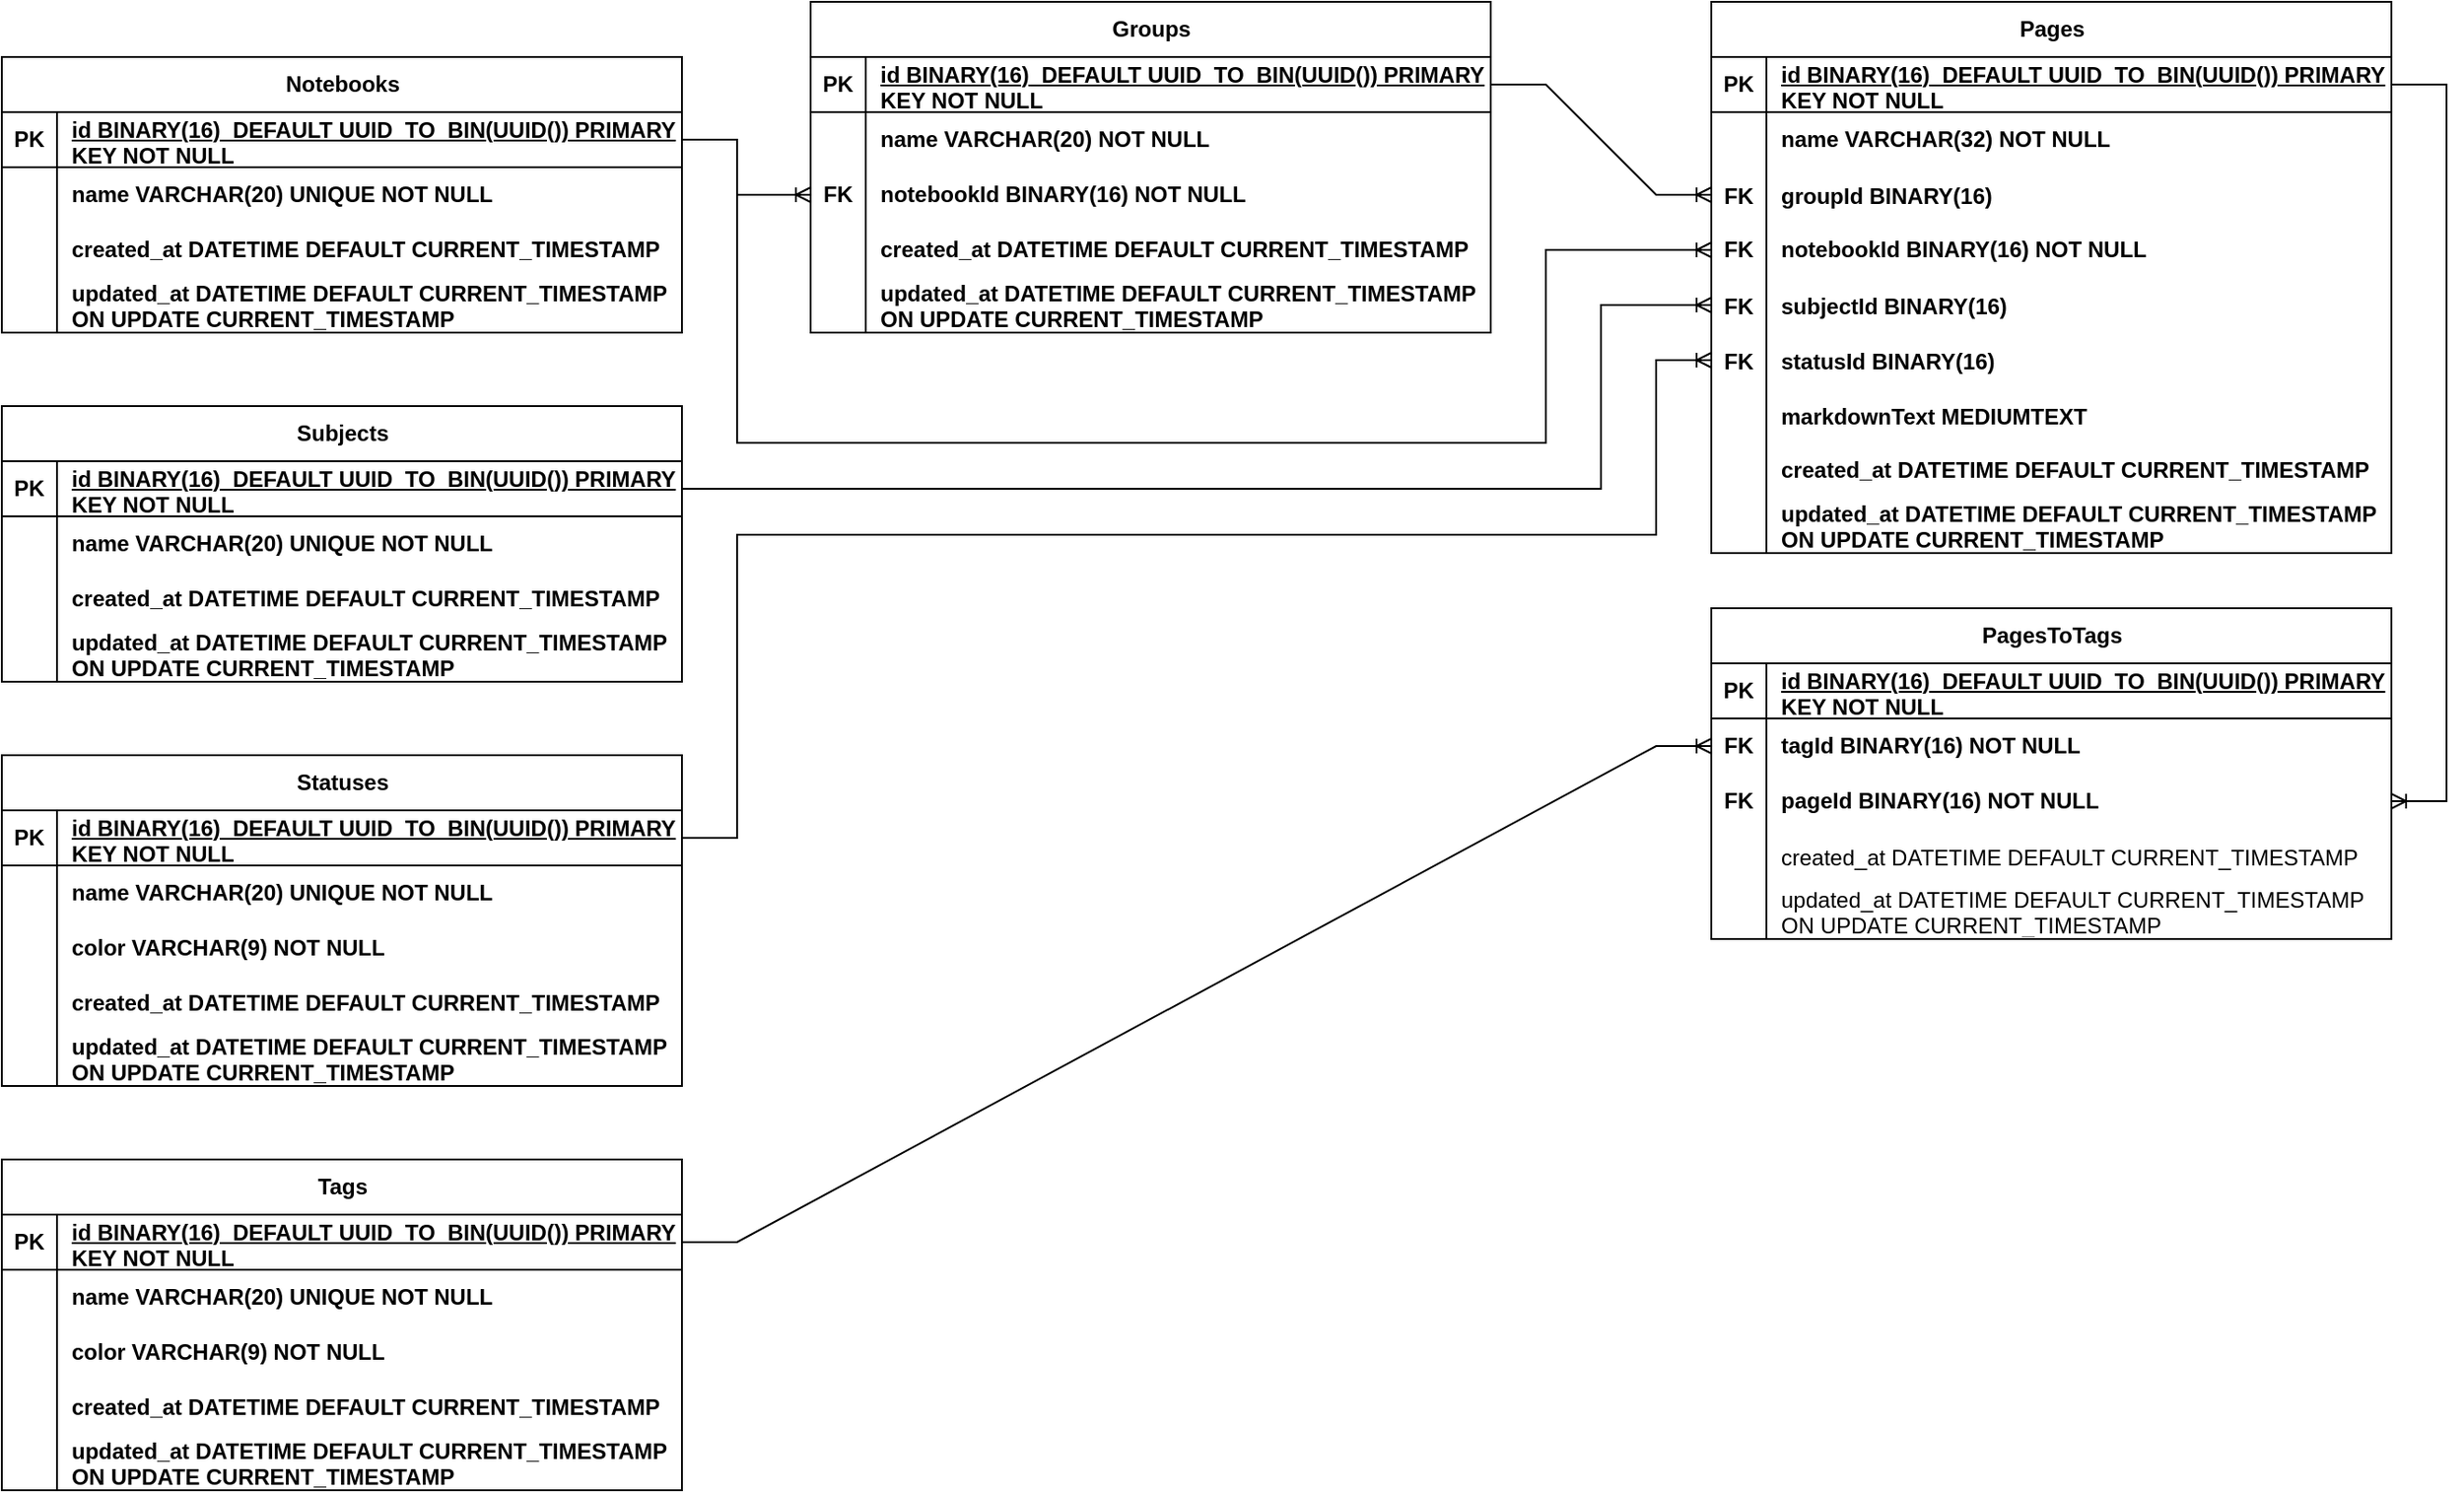 <mxfile version="23.1.7" type="device">
  <diagram name="Page-1" id="-h29yGpOHmRuci2SnSRm">
    <mxGraphModel dx="1339" dy="751" grid="1" gridSize="10" guides="1" tooltips="1" connect="1" arrows="1" fold="1" page="1" pageScale="1" pageWidth="1700" pageHeight="1100" math="0" shadow="0">
      <root>
        <mxCell id="0" />
        <mxCell id="1" parent="0" />
        <mxCell id="dGmuLHb7h3zhLa2MGN2a-92" value="Notebooks" style="shape=table;startSize=30;container=1;collapsible=1;childLayout=tableLayout;fixedRows=1;rowLines=0;fontStyle=1;align=center;resizeLast=1;html=1;strokeColor=default;verticalAlign=middle;fontFamily=Helvetica;fontSize=12;fontColor=default;fillColor=default;" parent="1" vertex="1">
          <mxGeometry x="50" y="70" width="370" height="150" as="geometry" />
        </mxCell>
        <mxCell id="dGmuLHb7h3zhLa2MGN2a-93" value="" style="shape=tableRow;horizontal=0;startSize=0;swimlaneHead=0;swimlaneBody=0;fillColor=none;collapsible=0;dropTarget=0;points=[[0,0.5],[1,0.5]];portConstraint=eastwest;top=0;left=0;right=0;bottom=1;strokeColor=default;align=center;verticalAlign=middle;fontFamily=Helvetica;fontSize=12;fontColor=default;fontStyle=1;" parent="dGmuLHb7h3zhLa2MGN2a-92" vertex="1">
          <mxGeometry y="30" width="370" height="30" as="geometry" />
        </mxCell>
        <mxCell id="dGmuLHb7h3zhLa2MGN2a-94" value="PK" style="shape=partialRectangle;connectable=0;fillColor=none;top=0;left=0;bottom=0;right=0;fontStyle=1;overflow=hidden;whiteSpace=wrap;html=1;strokeColor=default;align=center;verticalAlign=middle;fontFamily=Helvetica;fontSize=12;fontColor=default;" parent="dGmuLHb7h3zhLa2MGN2a-93" vertex="1">
          <mxGeometry width="30" height="30" as="geometry">
            <mxRectangle width="30" height="30" as="alternateBounds" />
          </mxGeometry>
        </mxCell>
        <mxCell id="dGmuLHb7h3zhLa2MGN2a-95" value="id BINARY(16)&amp;nbsp; DEFAULT UUID_TO_BIN(UUID()) PRIMARY KEY NOT NULL" style="shape=partialRectangle;connectable=0;fillColor=none;top=0;left=0;bottom=0;right=0;align=left;spacingLeft=6;fontStyle=5;overflow=hidden;whiteSpace=wrap;html=1;strokeColor=default;verticalAlign=middle;fontFamily=Helvetica;fontSize=12;fontColor=default;" parent="dGmuLHb7h3zhLa2MGN2a-93" vertex="1">
          <mxGeometry x="30" width="340" height="30" as="geometry">
            <mxRectangle width="340" height="30" as="alternateBounds" />
          </mxGeometry>
        </mxCell>
        <mxCell id="dGmuLHb7h3zhLa2MGN2a-96" value="" style="shape=tableRow;horizontal=0;startSize=0;swimlaneHead=0;swimlaneBody=0;fillColor=none;collapsible=0;dropTarget=0;points=[[0,0.5],[1,0.5]];portConstraint=eastwest;top=0;left=0;right=0;bottom=0;strokeColor=default;align=center;verticalAlign=middle;fontFamily=Helvetica;fontSize=12;fontColor=default;fontStyle=1;" parent="dGmuLHb7h3zhLa2MGN2a-92" vertex="1">
          <mxGeometry y="60" width="370" height="30" as="geometry" />
        </mxCell>
        <mxCell id="dGmuLHb7h3zhLa2MGN2a-97" value="" style="shape=partialRectangle;connectable=0;fillColor=none;top=0;left=0;bottom=0;right=0;editable=1;overflow=hidden;whiteSpace=wrap;html=1;strokeColor=default;align=center;verticalAlign=middle;fontFamily=Helvetica;fontSize=12;fontColor=default;fontStyle=1;" parent="dGmuLHb7h3zhLa2MGN2a-96" vertex="1">
          <mxGeometry width="30" height="30" as="geometry">
            <mxRectangle width="30" height="30" as="alternateBounds" />
          </mxGeometry>
        </mxCell>
        <mxCell id="dGmuLHb7h3zhLa2MGN2a-98" value="name VARCHAR(20) UNIQUE NOT NULL" style="shape=partialRectangle;connectable=0;fillColor=none;top=0;left=0;bottom=0;right=0;align=left;spacingLeft=6;overflow=hidden;whiteSpace=wrap;html=1;strokeColor=default;verticalAlign=middle;fontFamily=Helvetica;fontSize=12;fontColor=default;fontStyle=1;" parent="dGmuLHb7h3zhLa2MGN2a-96" vertex="1">
          <mxGeometry x="30" width="340" height="30" as="geometry">
            <mxRectangle width="340" height="30" as="alternateBounds" />
          </mxGeometry>
        </mxCell>
        <mxCell id="dGmuLHb7h3zhLa2MGN2a-102" value="" style="shape=tableRow;horizontal=0;startSize=0;swimlaneHead=0;swimlaneBody=0;fillColor=none;collapsible=0;dropTarget=0;points=[[0,0.5],[1,0.5]];portConstraint=eastwest;top=0;left=0;right=0;bottom=0;strokeColor=default;align=center;verticalAlign=middle;fontFamily=Helvetica;fontSize=12;fontColor=default;fontStyle=1;" parent="dGmuLHb7h3zhLa2MGN2a-92" vertex="1">
          <mxGeometry y="90" width="370" height="30" as="geometry" />
        </mxCell>
        <mxCell id="dGmuLHb7h3zhLa2MGN2a-103" value="" style="shape=partialRectangle;connectable=0;fillColor=none;top=0;left=0;bottom=0;right=0;editable=1;overflow=hidden;whiteSpace=wrap;html=1;strokeColor=default;align=center;verticalAlign=middle;fontFamily=Helvetica;fontSize=12;fontColor=default;fontStyle=1;" parent="dGmuLHb7h3zhLa2MGN2a-102" vertex="1">
          <mxGeometry width="30" height="30" as="geometry">
            <mxRectangle width="30" height="30" as="alternateBounds" />
          </mxGeometry>
        </mxCell>
        <mxCell id="dGmuLHb7h3zhLa2MGN2a-104" value="created_at DATETIME DEFAULT CURRENT_TIMESTAMP" style="shape=partialRectangle;connectable=0;fillColor=none;top=0;left=0;bottom=0;right=0;align=left;spacingLeft=6;overflow=hidden;whiteSpace=wrap;html=1;strokeColor=default;verticalAlign=middle;fontFamily=Helvetica;fontSize=12;fontColor=default;fontStyle=1;" parent="dGmuLHb7h3zhLa2MGN2a-102" vertex="1">
          <mxGeometry x="30" width="340" height="30" as="geometry">
            <mxRectangle width="340" height="30" as="alternateBounds" />
          </mxGeometry>
        </mxCell>
        <mxCell id="dGmuLHb7h3zhLa2MGN2a-255" value="" style="shape=tableRow;horizontal=0;startSize=0;swimlaneHead=0;swimlaneBody=0;fillColor=none;collapsible=0;dropTarget=0;points=[[0,0.5],[1,0.5]];portConstraint=eastwest;top=0;left=0;right=0;bottom=0;strokeColor=default;align=center;verticalAlign=middle;fontFamily=Helvetica;fontSize=12;fontColor=default;fontStyle=1;" parent="dGmuLHb7h3zhLa2MGN2a-92" vertex="1">
          <mxGeometry y="120" width="370" height="30" as="geometry" />
        </mxCell>
        <mxCell id="dGmuLHb7h3zhLa2MGN2a-256" value="" style="shape=partialRectangle;connectable=0;fillColor=none;top=0;left=0;bottom=0;right=0;editable=1;overflow=hidden;strokeColor=default;align=center;verticalAlign=middle;fontFamily=Helvetica;fontSize=12;fontColor=default;fontStyle=1;" parent="dGmuLHb7h3zhLa2MGN2a-255" vertex="1">
          <mxGeometry width="30" height="30" as="geometry">
            <mxRectangle width="30" height="30" as="alternateBounds" />
          </mxGeometry>
        </mxCell>
        <mxCell id="dGmuLHb7h3zhLa2MGN2a-257" value="updated_at DATETIME DEFAULT CURRENT_TIMESTAMP&#xa;ON UPDATE CURRENT_TIMESTAMP" style="shape=partialRectangle;connectable=0;fillColor=none;top=0;left=0;bottom=0;right=0;align=left;spacingLeft=6;overflow=hidden;strokeColor=default;verticalAlign=middle;fontFamily=Helvetica;fontSize=12;fontColor=default;fontStyle=1;" parent="dGmuLHb7h3zhLa2MGN2a-255" vertex="1">
          <mxGeometry x="30" width="340" height="30" as="geometry">
            <mxRectangle width="340" height="30" as="alternateBounds" />
          </mxGeometry>
        </mxCell>
        <mxCell id="dGmuLHb7h3zhLa2MGN2a-258" value="Subjects" style="shape=table;startSize=30;container=1;collapsible=1;childLayout=tableLayout;fixedRows=1;rowLines=0;fontStyle=1;align=center;resizeLast=1;html=1;strokeColor=default;verticalAlign=middle;fontFamily=Helvetica;fontSize=12;fontColor=default;fillColor=default;" parent="1" vertex="1">
          <mxGeometry x="50" y="260" width="370" height="150" as="geometry" />
        </mxCell>
        <mxCell id="dGmuLHb7h3zhLa2MGN2a-259" value="" style="shape=tableRow;horizontal=0;startSize=0;swimlaneHead=0;swimlaneBody=0;fillColor=none;collapsible=0;dropTarget=0;points=[[0,0.5],[1,0.5]];portConstraint=eastwest;top=0;left=0;right=0;bottom=1;strokeColor=default;align=center;verticalAlign=middle;fontFamily=Helvetica;fontSize=12;fontColor=default;fontStyle=1;" parent="dGmuLHb7h3zhLa2MGN2a-258" vertex="1">
          <mxGeometry y="30" width="370" height="30" as="geometry" />
        </mxCell>
        <mxCell id="dGmuLHb7h3zhLa2MGN2a-260" value="PK" style="shape=partialRectangle;connectable=0;fillColor=none;top=0;left=0;bottom=0;right=0;fontStyle=1;overflow=hidden;whiteSpace=wrap;html=1;strokeColor=default;align=center;verticalAlign=middle;fontFamily=Helvetica;fontSize=12;fontColor=default;" parent="dGmuLHb7h3zhLa2MGN2a-259" vertex="1">
          <mxGeometry width="30" height="30" as="geometry">
            <mxRectangle width="30" height="30" as="alternateBounds" />
          </mxGeometry>
        </mxCell>
        <mxCell id="dGmuLHb7h3zhLa2MGN2a-261" value="id BINARY(16)&amp;nbsp; DEFAULT UUID_TO_BIN(UUID()) PRIMARY KEY NOT NULL" style="shape=partialRectangle;connectable=0;fillColor=none;top=0;left=0;bottom=0;right=0;align=left;spacingLeft=6;fontStyle=5;overflow=hidden;whiteSpace=wrap;html=1;strokeColor=default;verticalAlign=middle;fontFamily=Helvetica;fontSize=12;fontColor=default;" parent="dGmuLHb7h3zhLa2MGN2a-259" vertex="1">
          <mxGeometry x="30" width="340" height="30" as="geometry">
            <mxRectangle width="340" height="30" as="alternateBounds" />
          </mxGeometry>
        </mxCell>
        <mxCell id="dGmuLHb7h3zhLa2MGN2a-262" value="" style="shape=tableRow;horizontal=0;startSize=0;swimlaneHead=0;swimlaneBody=0;fillColor=none;collapsible=0;dropTarget=0;points=[[0,0.5],[1,0.5]];portConstraint=eastwest;top=0;left=0;right=0;bottom=0;strokeColor=default;align=center;verticalAlign=middle;fontFamily=Helvetica;fontSize=12;fontColor=default;fontStyle=1;" parent="dGmuLHb7h3zhLa2MGN2a-258" vertex="1">
          <mxGeometry y="60" width="370" height="30" as="geometry" />
        </mxCell>
        <mxCell id="dGmuLHb7h3zhLa2MGN2a-263" value="" style="shape=partialRectangle;connectable=0;fillColor=none;top=0;left=0;bottom=0;right=0;editable=1;overflow=hidden;whiteSpace=wrap;html=1;strokeColor=default;align=center;verticalAlign=middle;fontFamily=Helvetica;fontSize=12;fontColor=default;fontStyle=1;" parent="dGmuLHb7h3zhLa2MGN2a-262" vertex="1">
          <mxGeometry width="30" height="30" as="geometry">
            <mxRectangle width="30" height="30" as="alternateBounds" />
          </mxGeometry>
        </mxCell>
        <mxCell id="dGmuLHb7h3zhLa2MGN2a-264" value="name VARCHAR(20) UNIQUE NOT NULL" style="shape=partialRectangle;connectable=0;fillColor=none;top=0;left=0;bottom=0;right=0;align=left;spacingLeft=6;overflow=hidden;whiteSpace=wrap;html=1;strokeColor=default;verticalAlign=middle;fontFamily=Helvetica;fontSize=12;fontColor=default;fontStyle=1;" parent="dGmuLHb7h3zhLa2MGN2a-262" vertex="1">
          <mxGeometry x="30" width="340" height="30" as="geometry">
            <mxRectangle width="340" height="30" as="alternateBounds" />
          </mxGeometry>
        </mxCell>
        <mxCell id="dGmuLHb7h3zhLa2MGN2a-271" value="" style="shape=tableRow;horizontal=0;startSize=0;swimlaneHead=0;swimlaneBody=0;fillColor=none;collapsible=0;dropTarget=0;points=[[0,0.5],[1,0.5]];portConstraint=eastwest;top=0;left=0;right=0;bottom=0;strokeColor=default;align=center;verticalAlign=middle;fontFamily=Helvetica;fontSize=12;fontColor=default;fontStyle=1;" parent="dGmuLHb7h3zhLa2MGN2a-258" vertex="1">
          <mxGeometry y="90" width="370" height="30" as="geometry" />
        </mxCell>
        <mxCell id="dGmuLHb7h3zhLa2MGN2a-272" value="" style="shape=partialRectangle;connectable=0;fillColor=none;top=0;left=0;bottom=0;right=0;editable=1;overflow=hidden;whiteSpace=wrap;html=1;strokeColor=default;align=center;verticalAlign=middle;fontFamily=Helvetica;fontSize=12;fontColor=default;fontStyle=1;" parent="dGmuLHb7h3zhLa2MGN2a-271" vertex="1">
          <mxGeometry width="30" height="30" as="geometry">
            <mxRectangle width="30" height="30" as="alternateBounds" />
          </mxGeometry>
        </mxCell>
        <mxCell id="dGmuLHb7h3zhLa2MGN2a-273" value="created_at DATETIME DEFAULT CURRENT_TIMESTAMP" style="shape=partialRectangle;connectable=0;fillColor=none;top=0;left=0;bottom=0;right=0;align=left;spacingLeft=6;overflow=hidden;whiteSpace=wrap;html=1;strokeColor=default;verticalAlign=middle;fontFamily=Helvetica;fontSize=12;fontColor=default;fontStyle=1;" parent="dGmuLHb7h3zhLa2MGN2a-271" vertex="1">
          <mxGeometry x="30" width="340" height="30" as="geometry">
            <mxRectangle width="340" height="30" as="alternateBounds" />
          </mxGeometry>
        </mxCell>
        <mxCell id="dGmuLHb7h3zhLa2MGN2a-274" value="" style="shape=tableRow;horizontal=0;startSize=0;swimlaneHead=0;swimlaneBody=0;fillColor=none;collapsible=0;dropTarget=0;points=[[0,0.5],[1,0.5]];portConstraint=eastwest;top=0;left=0;right=0;bottom=0;strokeColor=default;align=center;verticalAlign=middle;fontFamily=Helvetica;fontSize=12;fontColor=default;fontStyle=1;" parent="dGmuLHb7h3zhLa2MGN2a-258" vertex="1">
          <mxGeometry y="120" width="370" height="30" as="geometry" />
        </mxCell>
        <mxCell id="dGmuLHb7h3zhLa2MGN2a-275" value="" style="shape=partialRectangle;connectable=0;fillColor=none;top=0;left=0;bottom=0;right=0;editable=1;overflow=hidden;strokeColor=default;align=center;verticalAlign=middle;fontFamily=Helvetica;fontSize=12;fontColor=default;fontStyle=1;" parent="dGmuLHb7h3zhLa2MGN2a-274" vertex="1">
          <mxGeometry width="30" height="30" as="geometry">
            <mxRectangle width="30" height="30" as="alternateBounds" />
          </mxGeometry>
        </mxCell>
        <mxCell id="dGmuLHb7h3zhLa2MGN2a-276" value="updated_at DATETIME DEFAULT CURRENT_TIMESTAMP&#xa;ON UPDATE CURRENT_TIMESTAMP" style="shape=partialRectangle;connectable=0;fillColor=none;top=0;left=0;bottom=0;right=0;align=left;spacingLeft=6;overflow=hidden;strokeColor=default;verticalAlign=middle;fontFamily=Helvetica;fontSize=12;fontColor=default;fontStyle=1;" parent="dGmuLHb7h3zhLa2MGN2a-274" vertex="1">
          <mxGeometry x="30" width="340" height="30" as="geometry">
            <mxRectangle width="340" height="30" as="alternateBounds" />
          </mxGeometry>
        </mxCell>
        <mxCell id="dGmuLHb7h3zhLa2MGN2a-277" value="Statuses" style="shape=table;startSize=30;container=1;collapsible=1;childLayout=tableLayout;fixedRows=1;rowLines=0;fontStyle=1;align=center;resizeLast=1;html=1;strokeColor=default;verticalAlign=middle;fontFamily=Helvetica;fontSize=12;fontColor=default;fillColor=default;" parent="1" vertex="1">
          <mxGeometry x="50" y="450" width="370" height="180" as="geometry" />
        </mxCell>
        <mxCell id="dGmuLHb7h3zhLa2MGN2a-278" value="" style="shape=tableRow;horizontal=0;startSize=0;swimlaneHead=0;swimlaneBody=0;fillColor=none;collapsible=0;dropTarget=0;points=[[0,0.5],[1,0.5]];portConstraint=eastwest;top=0;left=0;right=0;bottom=1;strokeColor=default;align=center;verticalAlign=middle;fontFamily=Helvetica;fontSize=12;fontColor=default;fontStyle=1;" parent="dGmuLHb7h3zhLa2MGN2a-277" vertex="1">
          <mxGeometry y="30" width="370" height="30" as="geometry" />
        </mxCell>
        <mxCell id="dGmuLHb7h3zhLa2MGN2a-279" value="PK" style="shape=partialRectangle;connectable=0;fillColor=none;top=0;left=0;bottom=0;right=0;fontStyle=1;overflow=hidden;whiteSpace=wrap;html=1;strokeColor=default;align=center;verticalAlign=middle;fontFamily=Helvetica;fontSize=12;fontColor=default;" parent="dGmuLHb7h3zhLa2MGN2a-278" vertex="1">
          <mxGeometry width="30" height="30" as="geometry">
            <mxRectangle width="30" height="30" as="alternateBounds" />
          </mxGeometry>
        </mxCell>
        <mxCell id="dGmuLHb7h3zhLa2MGN2a-280" value="id BINARY(16)&amp;nbsp; DEFAULT UUID_TO_BIN(UUID()) PRIMARY KEY NOT NULL" style="shape=partialRectangle;connectable=0;fillColor=none;top=0;left=0;bottom=0;right=0;align=left;spacingLeft=6;fontStyle=5;overflow=hidden;whiteSpace=wrap;html=1;strokeColor=default;verticalAlign=middle;fontFamily=Helvetica;fontSize=12;fontColor=default;" parent="dGmuLHb7h3zhLa2MGN2a-278" vertex="1">
          <mxGeometry x="30" width="340" height="30" as="geometry">
            <mxRectangle width="340" height="30" as="alternateBounds" />
          </mxGeometry>
        </mxCell>
        <mxCell id="dGmuLHb7h3zhLa2MGN2a-281" value="" style="shape=tableRow;horizontal=0;startSize=0;swimlaneHead=0;swimlaneBody=0;fillColor=none;collapsible=0;dropTarget=0;points=[[0,0.5],[1,0.5]];portConstraint=eastwest;top=0;left=0;right=0;bottom=0;strokeColor=default;align=center;verticalAlign=middle;fontFamily=Helvetica;fontSize=12;fontColor=default;fontStyle=1;" parent="dGmuLHb7h3zhLa2MGN2a-277" vertex="1">
          <mxGeometry y="60" width="370" height="30" as="geometry" />
        </mxCell>
        <mxCell id="dGmuLHb7h3zhLa2MGN2a-282" value="" style="shape=partialRectangle;connectable=0;fillColor=none;top=0;left=0;bottom=0;right=0;editable=1;overflow=hidden;whiteSpace=wrap;html=1;strokeColor=default;align=center;verticalAlign=middle;fontFamily=Helvetica;fontSize=12;fontColor=default;fontStyle=1;" parent="dGmuLHb7h3zhLa2MGN2a-281" vertex="1">
          <mxGeometry width="30" height="30" as="geometry">
            <mxRectangle width="30" height="30" as="alternateBounds" />
          </mxGeometry>
        </mxCell>
        <mxCell id="dGmuLHb7h3zhLa2MGN2a-283" value="name VARCHAR(20) UNIQUE NOT NULL" style="shape=partialRectangle;connectable=0;fillColor=none;top=0;left=0;bottom=0;right=0;align=left;spacingLeft=6;overflow=hidden;whiteSpace=wrap;html=1;strokeColor=default;verticalAlign=middle;fontFamily=Helvetica;fontSize=12;fontColor=default;fontStyle=1;" parent="dGmuLHb7h3zhLa2MGN2a-281" vertex="1">
          <mxGeometry x="30" width="340" height="30" as="geometry">
            <mxRectangle width="340" height="30" as="alternateBounds" />
          </mxGeometry>
        </mxCell>
        <mxCell id="dGmuLHb7h3zhLa2MGN2a-284" value="" style="shape=tableRow;horizontal=0;startSize=0;swimlaneHead=0;swimlaneBody=0;fillColor=none;collapsible=0;dropTarget=0;points=[[0,0.5],[1,0.5]];portConstraint=eastwest;top=0;left=0;right=0;bottom=0;strokeColor=default;align=center;verticalAlign=middle;fontFamily=Helvetica;fontSize=12;fontColor=default;fontStyle=1;" parent="dGmuLHb7h3zhLa2MGN2a-277" vertex="1">
          <mxGeometry y="90" width="370" height="30" as="geometry" />
        </mxCell>
        <mxCell id="dGmuLHb7h3zhLa2MGN2a-285" value="" style="shape=partialRectangle;connectable=0;fillColor=none;top=0;left=0;bottom=0;right=0;editable=1;overflow=hidden;whiteSpace=wrap;html=1;strokeColor=default;align=center;verticalAlign=middle;fontFamily=Helvetica;fontSize=12;fontColor=default;fontStyle=1;" parent="dGmuLHb7h3zhLa2MGN2a-284" vertex="1">
          <mxGeometry width="30" height="30" as="geometry">
            <mxRectangle width="30" height="30" as="alternateBounds" />
          </mxGeometry>
        </mxCell>
        <mxCell id="dGmuLHb7h3zhLa2MGN2a-286" value="color VARCHAR(9) NOT NULL" style="shape=partialRectangle;connectable=0;fillColor=none;top=0;left=0;bottom=0;right=0;align=left;spacingLeft=6;overflow=hidden;whiteSpace=wrap;html=1;strokeColor=default;verticalAlign=middle;fontFamily=Helvetica;fontSize=12;fontColor=default;fontStyle=1;" parent="dGmuLHb7h3zhLa2MGN2a-284" vertex="1">
          <mxGeometry x="30" width="340" height="30" as="geometry">
            <mxRectangle width="340" height="30" as="alternateBounds" />
          </mxGeometry>
        </mxCell>
        <mxCell id="dGmuLHb7h3zhLa2MGN2a-290" value="" style="shape=tableRow;horizontal=0;startSize=0;swimlaneHead=0;swimlaneBody=0;fillColor=none;collapsible=0;dropTarget=0;points=[[0,0.5],[1,0.5]];portConstraint=eastwest;top=0;left=0;right=0;bottom=0;strokeColor=default;align=center;verticalAlign=middle;fontFamily=Helvetica;fontSize=12;fontColor=default;fontStyle=1;" parent="dGmuLHb7h3zhLa2MGN2a-277" vertex="1">
          <mxGeometry y="120" width="370" height="30" as="geometry" />
        </mxCell>
        <mxCell id="dGmuLHb7h3zhLa2MGN2a-291" value="" style="shape=partialRectangle;connectable=0;fillColor=none;top=0;left=0;bottom=0;right=0;editable=1;overflow=hidden;whiteSpace=wrap;html=1;strokeColor=default;align=center;verticalAlign=middle;fontFamily=Helvetica;fontSize=12;fontColor=default;fontStyle=1;" parent="dGmuLHb7h3zhLa2MGN2a-290" vertex="1">
          <mxGeometry width="30" height="30" as="geometry">
            <mxRectangle width="30" height="30" as="alternateBounds" />
          </mxGeometry>
        </mxCell>
        <mxCell id="dGmuLHb7h3zhLa2MGN2a-292" value="created_at DATETIME DEFAULT CURRENT_TIMESTAMP" style="shape=partialRectangle;connectable=0;fillColor=none;top=0;left=0;bottom=0;right=0;align=left;spacingLeft=6;overflow=hidden;whiteSpace=wrap;html=1;strokeColor=default;verticalAlign=middle;fontFamily=Helvetica;fontSize=12;fontColor=default;fontStyle=1;" parent="dGmuLHb7h3zhLa2MGN2a-290" vertex="1">
          <mxGeometry x="30" width="340" height="30" as="geometry">
            <mxRectangle width="340" height="30" as="alternateBounds" />
          </mxGeometry>
        </mxCell>
        <mxCell id="dGmuLHb7h3zhLa2MGN2a-293" value="" style="shape=tableRow;horizontal=0;startSize=0;swimlaneHead=0;swimlaneBody=0;fillColor=none;collapsible=0;dropTarget=0;points=[[0,0.5],[1,0.5]];portConstraint=eastwest;top=0;left=0;right=0;bottom=0;strokeColor=default;align=center;verticalAlign=middle;fontFamily=Helvetica;fontSize=12;fontColor=default;fontStyle=1;" parent="dGmuLHb7h3zhLa2MGN2a-277" vertex="1">
          <mxGeometry y="150" width="370" height="30" as="geometry" />
        </mxCell>
        <mxCell id="dGmuLHb7h3zhLa2MGN2a-294" value="" style="shape=partialRectangle;connectable=0;fillColor=none;top=0;left=0;bottom=0;right=0;editable=1;overflow=hidden;strokeColor=default;align=center;verticalAlign=middle;fontFamily=Helvetica;fontSize=12;fontColor=default;fontStyle=1;" parent="dGmuLHb7h3zhLa2MGN2a-293" vertex="1">
          <mxGeometry width="30" height="30" as="geometry">
            <mxRectangle width="30" height="30" as="alternateBounds" />
          </mxGeometry>
        </mxCell>
        <mxCell id="dGmuLHb7h3zhLa2MGN2a-295" value="updated_at DATETIME DEFAULT CURRENT_TIMESTAMP&#xa;ON UPDATE CURRENT_TIMESTAMP" style="shape=partialRectangle;connectable=0;fillColor=none;top=0;left=0;bottom=0;right=0;align=left;spacingLeft=6;overflow=hidden;strokeColor=default;verticalAlign=middle;fontFamily=Helvetica;fontSize=12;fontColor=default;fontStyle=1;" parent="dGmuLHb7h3zhLa2MGN2a-293" vertex="1">
          <mxGeometry x="30" width="340" height="30" as="geometry">
            <mxRectangle width="340" height="30" as="alternateBounds" />
          </mxGeometry>
        </mxCell>
        <mxCell id="dGmuLHb7h3zhLa2MGN2a-296" value="Tags" style="shape=table;startSize=30;container=1;collapsible=1;childLayout=tableLayout;fixedRows=1;rowLines=0;fontStyle=1;align=center;resizeLast=1;html=1;strokeColor=default;verticalAlign=middle;fontFamily=Helvetica;fontSize=12;fontColor=default;fillColor=default;" parent="1" vertex="1">
          <mxGeometry x="50" y="670" width="370" height="180" as="geometry" />
        </mxCell>
        <mxCell id="dGmuLHb7h3zhLa2MGN2a-297" value="" style="shape=tableRow;horizontal=0;startSize=0;swimlaneHead=0;swimlaneBody=0;fillColor=none;collapsible=0;dropTarget=0;points=[[0,0.5],[1,0.5]];portConstraint=eastwest;top=0;left=0;right=0;bottom=1;strokeColor=default;align=center;verticalAlign=middle;fontFamily=Helvetica;fontSize=12;fontColor=default;fontStyle=1;" parent="dGmuLHb7h3zhLa2MGN2a-296" vertex="1">
          <mxGeometry y="30" width="370" height="30" as="geometry" />
        </mxCell>
        <mxCell id="dGmuLHb7h3zhLa2MGN2a-298" value="PK" style="shape=partialRectangle;connectable=0;fillColor=none;top=0;left=0;bottom=0;right=0;fontStyle=1;overflow=hidden;whiteSpace=wrap;html=1;strokeColor=default;align=center;verticalAlign=middle;fontFamily=Helvetica;fontSize=12;fontColor=default;" parent="dGmuLHb7h3zhLa2MGN2a-297" vertex="1">
          <mxGeometry width="30" height="30" as="geometry">
            <mxRectangle width="30" height="30" as="alternateBounds" />
          </mxGeometry>
        </mxCell>
        <mxCell id="dGmuLHb7h3zhLa2MGN2a-299" value="id BINARY(16)&amp;nbsp; DEFAULT UUID_TO_BIN(UUID()) PRIMARY KEY NOT NULL" style="shape=partialRectangle;connectable=0;fillColor=none;top=0;left=0;bottom=0;right=0;align=left;spacingLeft=6;fontStyle=5;overflow=hidden;whiteSpace=wrap;html=1;strokeColor=default;verticalAlign=middle;fontFamily=Helvetica;fontSize=12;fontColor=default;" parent="dGmuLHb7h3zhLa2MGN2a-297" vertex="1">
          <mxGeometry x="30" width="340" height="30" as="geometry">
            <mxRectangle width="340" height="30" as="alternateBounds" />
          </mxGeometry>
        </mxCell>
        <mxCell id="dGmuLHb7h3zhLa2MGN2a-300" value="" style="shape=tableRow;horizontal=0;startSize=0;swimlaneHead=0;swimlaneBody=0;fillColor=none;collapsible=0;dropTarget=0;points=[[0,0.5],[1,0.5]];portConstraint=eastwest;top=0;left=0;right=0;bottom=0;strokeColor=default;align=center;verticalAlign=middle;fontFamily=Helvetica;fontSize=12;fontColor=default;fontStyle=1;" parent="dGmuLHb7h3zhLa2MGN2a-296" vertex="1">
          <mxGeometry y="60" width="370" height="30" as="geometry" />
        </mxCell>
        <mxCell id="dGmuLHb7h3zhLa2MGN2a-301" value="" style="shape=partialRectangle;connectable=0;fillColor=none;top=0;left=0;bottom=0;right=0;editable=1;overflow=hidden;whiteSpace=wrap;html=1;strokeColor=default;align=center;verticalAlign=middle;fontFamily=Helvetica;fontSize=12;fontColor=default;fontStyle=1;" parent="dGmuLHb7h3zhLa2MGN2a-300" vertex="1">
          <mxGeometry width="30" height="30" as="geometry">
            <mxRectangle width="30" height="30" as="alternateBounds" />
          </mxGeometry>
        </mxCell>
        <mxCell id="dGmuLHb7h3zhLa2MGN2a-302" value="name VARCHAR(20) UNIQUE NOT NULL" style="shape=partialRectangle;connectable=0;fillColor=none;top=0;left=0;bottom=0;right=0;align=left;spacingLeft=6;overflow=hidden;whiteSpace=wrap;html=1;strokeColor=default;verticalAlign=middle;fontFamily=Helvetica;fontSize=12;fontColor=default;fontStyle=1;" parent="dGmuLHb7h3zhLa2MGN2a-300" vertex="1">
          <mxGeometry x="30" width="340" height="30" as="geometry">
            <mxRectangle width="340" height="30" as="alternateBounds" />
          </mxGeometry>
        </mxCell>
        <mxCell id="dGmuLHb7h3zhLa2MGN2a-303" value="" style="shape=tableRow;horizontal=0;startSize=0;swimlaneHead=0;swimlaneBody=0;fillColor=none;collapsible=0;dropTarget=0;points=[[0,0.5],[1,0.5]];portConstraint=eastwest;top=0;left=0;right=0;bottom=0;strokeColor=default;align=center;verticalAlign=middle;fontFamily=Helvetica;fontSize=12;fontColor=default;fontStyle=1;" parent="dGmuLHb7h3zhLa2MGN2a-296" vertex="1">
          <mxGeometry y="90" width="370" height="30" as="geometry" />
        </mxCell>
        <mxCell id="dGmuLHb7h3zhLa2MGN2a-304" value="" style="shape=partialRectangle;connectable=0;fillColor=none;top=0;left=0;bottom=0;right=0;editable=1;overflow=hidden;whiteSpace=wrap;html=1;strokeColor=default;align=center;verticalAlign=middle;fontFamily=Helvetica;fontSize=12;fontColor=default;fontStyle=1;" parent="dGmuLHb7h3zhLa2MGN2a-303" vertex="1">
          <mxGeometry width="30" height="30" as="geometry">
            <mxRectangle width="30" height="30" as="alternateBounds" />
          </mxGeometry>
        </mxCell>
        <mxCell id="dGmuLHb7h3zhLa2MGN2a-305" value="color VARCHAR(9) NOT NULL" style="shape=partialRectangle;connectable=0;fillColor=none;top=0;left=0;bottom=0;right=0;align=left;spacingLeft=6;overflow=hidden;whiteSpace=wrap;html=1;strokeColor=default;verticalAlign=middle;fontFamily=Helvetica;fontSize=12;fontColor=default;fontStyle=1;" parent="dGmuLHb7h3zhLa2MGN2a-303" vertex="1">
          <mxGeometry x="30" width="340" height="30" as="geometry">
            <mxRectangle width="340" height="30" as="alternateBounds" />
          </mxGeometry>
        </mxCell>
        <mxCell id="dGmuLHb7h3zhLa2MGN2a-309" value="" style="shape=tableRow;horizontal=0;startSize=0;swimlaneHead=0;swimlaneBody=0;fillColor=none;collapsible=0;dropTarget=0;points=[[0,0.5],[1,0.5]];portConstraint=eastwest;top=0;left=0;right=0;bottom=0;strokeColor=default;align=center;verticalAlign=middle;fontFamily=Helvetica;fontSize=12;fontColor=default;fontStyle=1;" parent="dGmuLHb7h3zhLa2MGN2a-296" vertex="1">
          <mxGeometry y="120" width="370" height="30" as="geometry" />
        </mxCell>
        <mxCell id="dGmuLHb7h3zhLa2MGN2a-310" value="" style="shape=partialRectangle;connectable=0;fillColor=none;top=0;left=0;bottom=0;right=0;editable=1;overflow=hidden;whiteSpace=wrap;html=1;strokeColor=default;align=center;verticalAlign=middle;fontFamily=Helvetica;fontSize=12;fontColor=default;fontStyle=1;" parent="dGmuLHb7h3zhLa2MGN2a-309" vertex="1">
          <mxGeometry width="30" height="30" as="geometry">
            <mxRectangle width="30" height="30" as="alternateBounds" />
          </mxGeometry>
        </mxCell>
        <mxCell id="dGmuLHb7h3zhLa2MGN2a-311" value="created_at DATETIME DEFAULT CURRENT_TIMESTAMP" style="shape=partialRectangle;connectable=0;fillColor=none;top=0;left=0;bottom=0;right=0;align=left;spacingLeft=6;overflow=hidden;whiteSpace=wrap;html=1;strokeColor=default;verticalAlign=middle;fontFamily=Helvetica;fontSize=12;fontColor=default;fontStyle=1;" parent="dGmuLHb7h3zhLa2MGN2a-309" vertex="1">
          <mxGeometry x="30" width="340" height="30" as="geometry">
            <mxRectangle width="340" height="30" as="alternateBounds" />
          </mxGeometry>
        </mxCell>
        <mxCell id="dGmuLHb7h3zhLa2MGN2a-312" value="" style="shape=tableRow;horizontal=0;startSize=0;swimlaneHead=0;swimlaneBody=0;fillColor=none;collapsible=0;dropTarget=0;points=[[0,0.5],[1,0.5]];portConstraint=eastwest;top=0;left=0;right=0;bottom=0;strokeColor=default;align=center;verticalAlign=middle;fontFamily=Helvetica;fontSize=12;fontColor=default;fontStyle=1;" parent="dGmuLHb7h3zhLa2MGN2a-296" vertex="1">
          <mxGeometry y="150" width="370" height="30" as="geometry" />
        </mxCell>
        <mxCell id="dGmuLHb7h3zhLa2MGN2a-313" value="" style="shape=partialRectangle;connectable=0;fillColor=none;top=0;left=0;bottom=0;right=0;editable=1;overflow=hidden;strokeColor=default;align=center;verticalAlign=middle;fontFamily=Helvetica;fontSize=12;fontColor=default;fontStyle=1;" parent="dGmuLHb7h3zhLa2MGN2a-312" vertex="1">
          <mxGeometry width="30" height="30" as="geometry">
            <mxRectangle width="30" height="30" as="alternateBounds" />
          </mxGeometry>
        </mxCell>
        <mxCell id="dGmuLHb7h3zhLa2MGN2a-314" value="updated_at DATETIME DEFAULT CURRENT_TIMESTAMP&#xa;ON UPDATE CURRENT_TIMESTAMP" style="shape=partialRectangle;connectable=0;fillColor=none;top=0;left=0;bottom=0;right=0;align=left;spacingLeft=6;overflow=hidden;strokeColor=default;verticalAlign=middle;fontFamily=Helvetica;fontSize=12;fontColor=default;fontStyle=1;" parent="dGmuLHb7h3zhLa2MGN2a-312" vertex="1">
          <mxGeometry x="30" width="340" height="30" as="geometry">
            <mxRectangle width="340" height="30" as="alternateBounds" />
          </mxGeometry>
        </mxCell>
        <mxCell id="dGmuLHb7h3zhLa2MGN2a-315" value="Groups" style="shape=table;startSize=30;container=1;collapsible=1;childLayout=tableLayout;fixedRows=1;rowLines=0;fontStyle=1;align=center;resizeLast=1;html=1;strokeColor=default;verticalAlign=middle;fontFamily=Helvetica;fontSize=12;fontColor=default;fillColor=default;" parent="1" vertex="1">
          <mxGeometry x="490" y="40" width="370" height="180" as="geometry" />
        </mxCell>
        <mxCell id="dGmuLHb7h3zhLa2MGN2a-316" value="" style="shape=tableRow;horizontal=0;startSize=0;swimlaneHead=0;swimlaneBody=0;fillColor=none;collapsible=0;dropTarget=0;points=[[0,0.5],[1,0.5]];portConstraint=eastwest;top=0;left=0;right=0;bottom=1;strokeColor=default;align=center;verticalAlign=middle;fontFamily=Helvetica;fontSize=12;fontColor=default;fontStyle=1;" parent="dGmuLHb7h3zhLa2MGN2a-315" vertex="1">
          <mxGeometry y="30" width="370" height="30" as="geometry" />
        </mxCell>
        <mxCell id="dGmuLHb7h3zhLa2MGN2a-317" value="PK" style="shape=partialRectangle;connectable=0;fillColor=none;top=0;left=0;bottom=0;right=0;fontStyle=1;overflow=hidden;whiteSpace=wrap;html=1;strokeColor=default;align=center;verticalAlign=middle;fontFamily=Helvetica;fontSize=12;fontColor=default;" parent="dGmuLHb7h3zhLa2MGN2a-316" vertex="1">
          <mxGeometry width="30" height="30" as="geometry">
            <mxRectangle width="30" height="30" as="alternateBounds" />
          </mxGeometry>
        </mxCell>
        <mxCell id="dGmuLHb7h3zhLa2MGN2a-318" value="id BINARY(16)&amp;nbsp; DEFAULT UUID_TO_BIN(UUID()) PRIMARY KEY NOT NULL" style="shape=partialRectangle;connectable=0;fillColor=none;top=0;left=0;bottom=0;right=0;align=left;spacingLeft=6;fontStyle=5;overflow=hidden;whiteSpace=wrap;html=1;strokeColor=default;verticalAlign=middle;fontFamily=Helvetica;fontSize=12;fontColor=default;" parent="dGmuLHb7h3zhLa2MGN2a-316" vertex="1">
          <mxGeometry x="30" width="340" height="30" as="geometry">
            <mxRectangle width="340" height="30" as="alternateBounds" />
          </mxGeometry>
        </mxCell>
        <mxCell id="dGmuLHb7h3zhLa2MGN2a-319" value="" style="shape=tableRow;horizontal=0;startSize=0;swimlaneHead=0;swimlaneBody=0;fillColor=none;collapsible=0;dropTarget=0;points=[[0,0.5],[1,0.5]];portConstraint=eastwest;top=0;left=0;right=0;bottom=0;strokeColor=default;align=center;verticalAlign=middle;fontFamily=Helvetica;fontSize=12;fontColor=default;fontStyle=1;" parent="dGmuLHb7h3zhLa2MGN2a-315" vertex="1">
          <mxGeometry y="60" width="370" height="30" as="geometry" />
        </mxCell>
        <mxCell id="dGmuLHb7h3zhLa2MGN2a-320" value="" style="shape=partialRectangle;connectable=0;fillColor=none;top=0;left=0;bottom=0;right=0;editable=1;overflow=hidden;whiteSpace=wrap;html=1;strokeColor=default;align=center;verticalAlign=middle;fontFamily=Helvetica;fontSize=12;fontColor=default;fontStyle=1;" parent="dGmuLHb7h3zhLa2MGN2a-319" vertex="1">
          <mxGeometry width="30" height="30" as="geometry">
            <mxRectangle width="30" height="30" as="alternateBounds" />
          </mxGeometry>
        </mxCell>
        <mxCell id="dGmuLHb7h3zhLa2MGN2a-321" value="name VARCHAR(20) NOT NULL" style="shape=partialRectangle;connectable=0;fillColor=none;top=0;left=0;bottom=0;right=0;align=left;spacingLeft=6;overflow=hidden;whiteSpace=wrap;html=1;strokeColor=default;verticalAlign=middle;fontFamily=Helvetica;fontSize=12;fontColor=default;fontStyle=1;" parent="dGmuLHb7h3zhLa2MGN2a-319" vertex="1">
          <mxGeometry x="30" width="340" height="30" as="geometry">
            <mxRectangle width="340" height="30" as="alternateBounds" />
          </mxGeometry>
        </mxCell>
        <mxCell id="dGmuLHb7h3zhLa2MGN2a-322" value="" style="shape=tableRow;horizontal=0;startSize=0;swimlaneHead=0;swimlaneBody=0;fillColor=none;collapsible=0;dropTarget=0;points=[[0,0.5],[1,0.5]];portConstraint=eastwest;top=0;left=0;right=0;bottom=0;strokeColor=default;align=center;verticalAlign=middle;fontFamily=Helvetica;fontSize=12;fontColor=default;fontStyle=1;" parent="dGmuLHb7h3zhLa2MGN2a-315" vertex="1">
          <mxGeometry y="90" width="370" height="30" as="geometry" />
        </mxCell>
        <mxCell id="dGmuLHb7h3zhLa2MGN2a-323" value="FK" style="shape=partialRectangle;connectable=0;fillColor=none;top=0;left=0;bottom=0;right=0;editable=1;overflow=hidden;whiteSpace=wrap;html=1;strokeColor=default;align=center;verticalAlign=middle;fontFamily=Helvetica;fontSize=12;fontColor=default;fontStyle=1;" parent="dGmuLHb7h3zhLa2MGN2a-322" vertex="1">
          <mxGeometry width="30" height="30" as="geometry">
            <mxRectangle width="30" height="30" as="alternateBounds" />
          </mxGeometry>
        </mxCell>
        <mxCell id="dGmuLHb7h3zhLa2MGN2a-324" value="notebookId BINARY(16) NOT NULL" style="shape=partialRectangle;connectable=0;fillColor=none;top=0;left=0;bottom=0;right=0;align=left;spacingLeft=6;overflow=hidden;whiteSpace=wrap;html=1;strokeColor=default;verticalAlign=middle;fontFamily=Helvetica;fontSize=12;fontColor=default;fontStyle=1;" parent="dGmuLHb7h3zhLa2MGN2a-322" vertex="1">
          <mxGeometry x="30" width="340" height="30" as="geometry">
            <mxRectangle width="340" height="30" as="alternateBounds" />
          </mxGeometry>
        </mxCell>
        <mxCell id="dGmuLHb7h3zhLa2MGN2a-328" value="" style="shape=tableRow;horizontal=0;startSize=0;swimlaneHead=0;swimlaneBody=0;fillColor=none;collapsible=0;dropTarget=0;points=[[0,0.5],[1,0.5]];portConstraint=eastwest;top=0;left=0;right=0;bottom=0;strokeColor=default;align=center;verticalAlign=middle;fontFamily=Helvetica;fontSize=12;fontColor=default;fontStyle=1;" parent="dGmuLHb7h3zhLa2MGN2a-315" vertex="1">
          <mxGeometry y="120" width="370" height="30" as="geometry" />
        </mxCell>
        <mxCell id="dGmuLHb7h3zhLa2MGN2a-329" value="" style="shape=partialRectangle;connectable=0;fillColor=none;top=0;left=0;bottom=0;right=0;editable=1;overflow=hidden;whiteSpace=wrap;html=1;strokeColor=default;align=center;verticalAlign=middle;fontFamily=Helvetica;fontSize=12;fontColor=default;fontStyle=1;" parent="dGmuLHb7h3zhLa2MGN2a-328" vertex="1">
          <mxGeometry width="30" height="30" as="geometry">
            <mxRectangle width="30" height="30" as="alternateBounds" />
          </mxGeometry>
        </mxCell>
        <mxCell id="dGmuLHb7h3zhLa2MGN2a-330" value="created_at DATETIME DEFAULT CURRENT_TIMESTAMP" style="shape=partialRectangle;connectable=0;fillColor=none;top=0;left=0;bottom=0;right=0;align=left;spacingLeft=6;overflow=hidden;whiteSpace=wrap;html=1;strokeColor=default;verticalAlign=middle;fontFamily=Helvetica;fontSize=12;fontColor=default;fontStyle=1;" parent="dGmuLHb7h3zhLa2MGN2a-328" vertex="1">
          <mxGeometry x="30" width="340" height="30" as="geometry">
            <mxRectangle width="340" height="30" as="alternateBounds" />
          </mxGeometry>
        </mxCell>
        <mxCell id="dGmuLHb7h3zhLa2MGN2a-331" value="" style="shape=tableRow;horizontal=0;startSize=0;swimlaneHead=0;swimlaneBody=0;fillColor=none;collapsible=0;dropTarget=0;points=[[0,0.5],[1,0.5]];portConstraint=eastwest;top=0;left=0;right=0;bottom=0;strokeColor=default;align=center;verticalAlign=middle;fontFamily=Helvetica;fontSize=12;fontColor=default;fontStyle=1;" parent="dGmuLHb7h3zhLa2MGN2a-315" vertex="1">
          <mxGeometry y="150" width="370" height="30" as="geometry" />
        </mxCell>
        <mxCell id="dGmuLHb7h3zhLa2MGN2a-332" value="" style="shape=partialRectangle;connectable=0;fillColor=none;top=0;left=0;bottom=0;right=0;editable=1;overflow=hidden;strokeColor=default;align=center;verticalAlign=middle;fontFamily=Helvetica;fontSize=12;fontColor=default;fontStyle=1;" parent="dGmuLHb7h3zhLa2MGN2a-331" vertex="1">
          <mxGeometry width="30" height="30" as="geometry">
            <mxRectangle width="30" height="30" as="alternateBounds" />
          </mxGeometry>
        </mxCell>
        <mxCell id="dGmuLHb7h3zhLa2MGN2a-333" value="updated_at DATETIME DEFAULT CURRENT_TIMESTAMP&#xa;ON UPDATE CURRENT_TIMESTAMP" style="shape=partialRectangle;connectable=0;fillColor=none;top=0;left=0;bottom=0;right=0;align=left;spacingLeft=6;overflow=hidden;strokeColor=default;verticalAlign=middle;fontFamily=Helvetica;fontSize=12;fontColor=default;fontStyle=1;" parent="dGmuLHb7h3zhLa2MGN2a-331" vertex="1">
          <mxGeometry x="30" width="340" height="30" as="geometry">
            <mxRectangle width="340" height="30" as="alternateBounds" />
          </mxGeometry>
        </mxCell>
        <mxCell id="dGmuLHb7h3zhLa2MGN2a-335" value="" style="fontSize=12;html=1;endArrow=ERoneToMany;rounded=0;fontFamily=Helvetica;fontColor=default;fontStyle=1;exitX=1;exitY=0.5;exitDx=0;exitDy=0;entryX=0;entryY=0.5;entryDx=0;entryDy=0;edgeStyle=orthogonalEdgeStyle;" parent="1" source="dGmuLHb7h3zhLa2MGN2a-93" target="dGmuLHb7h3zhLa2MGN2a-322" edge="1">
          <mxGeometry width="100" height="100" relative="1" as="geometry">
            <mxPoint x="500" y="200" as="sourcePoint" />
            <mxPoint x="600" y="100" as="targetPoint" />
            <Array as="points">
              <mxPoint x="450" y="115" />
              <mxPoint x="450" y="145" />
            </Array>
          </mxGeometry>
        </mxCell>
        <mxCell id="dGmuLHb7h3zhLa2MGN2a-355" value="" style="edgeStyle=orthogonalEdgeStyle;fontSize=12;html=1;endArrow=ERoneToMany;rounded=0;fontFamily=Helvetica;fontColor=default;fontStyle=1;exitX=1;exitY=0.5;exitDx=0;exitDy=0;entryX=0;entryY=0.5;entryDx=0;entryDy=0;" parent="1" source="dGmuLHb7h3zhLa2MGN2a-93" target="dGmuLHb7h3zhLa2MGN2a-343" edge="1">
          <mxGeometry width="100" height="100" relative="1" as="geometry">
            <mxPoint x="660" y="290" as="sourcePoint" />
            <mxPoint x="730" y="350" as="targetPoint" />
            <Array as="points">
              <mxPoint x="450" y="115" />
              <mxPoint x="450" y="280" />
              <mxPoint x="890" y="280" />
              <mxPoint x="890" y="175" />
            </Array>
          </mxGeometry>
        </mxCell>
        <mxCell id="dGmuLHb7h3zhLa2MGN2a-336" value="Pages" style="shape=table;startSize=30;container=1;collapsible=1;childLayout=tableLayout;fixedRows=1;rowLines=0;fontStyle=1;align=center;resizeLast=1;html=1;strokeColor=default;verticalAlign=middle;fontFamily=Helvetica;fontSize=12;fontColor=default;fillColor=default;" parent="1" vertex="1">
          <mxGeometry x="980" y="40" width="370" height="300" as="geometry" />
        </mxCell>
        <mxCell id="dGmuLHb7h3zhLa2MGN2a-337" value="" style="shape=tableRow;horizontal=0;startSize=0;swimlaneHead=0;swimlaneBody=0;fillColor=none;collapsible=0;dropTarget=0;points=[[0,0.5],[1,0.5]];portConstraint=eastwest;top=0;left=0;right=0;bottom=1;strokeColor=default;align=center;verticalAlign=middle;fontFamily=Helvetica;fontSize=12;fontColor=default;fontStyle=1;" parent="dGmuLHb7h3zhLa2MGN2a-336" vertex="1">
          <mxGeometry y="30" width="370" height="30" as="geometry" />
        </mxCell>
        <mxCell id="dGmuLHb7h3zhLa2MGN2a-338" value="PK" style="shape=partialRectangle;connectable=0;fillColor=none;top=0;left=0;bottom=0;right=0;fontStyle=1;overflow=hidden;whiteSpace=wrap;html=1;strokeColor=default;align=center;verticalAlign=middle;fontFamily=Helvetica;fontSize=12;fontColor=default;" parent="dGmuLHb7h3zhLa2MGN2a-337" vertex="1">
          <mxGeometry width="30" height="30" as="geometry">
            <mxRectangle width="30" height="30" as="alternateBounds" />
          </mxGeometry>
        </mxCell>
        <mxCell id="dGmuLHb7h3zhLa2MGN2a-339" value="id BINARY(16)&amp;nbsp; DEFAULT UUID_TO_BIN(UUID()) PRIMARY KEY NOT NULL" style="shape=partialRectangle;connectable=0;fillColor=none;top=0;left=0;bottom=0;right=0;align=left;spacingLeft=6;fontStyle=5;overflow=hidden;whiteSpace=wrap;html=1;strokeColor=default;verticalAlign=middle;fontFamily=Helvetica;fontSize=12;fontColor=default;" parent="dGmuLHb7h3zhLa2MGN2a-337" vertex="1">
          <mxGeometry x="30" width="340" height="30" as="geometry">
            <mxRectangle width="340" height="30" as="alternateBounds" />
          </mxGeometry>
        </mxCell>
        <mxCell id="dGmuLHb7h3zhLa2MGN2a-340" value="" style="shape=tableRow;horizontal=0;startSize=0;swimlaneHead=0;swimlaneBody=0;fillColor=none;collapsible=0;dropTarget=0;points=[[0,0.5],[1,0.5]];portConstraint=eastwest;top=0;left=0;right=0;bottom=0;strokeColor=default;align=center;verticalAlign=middle;fontFamily=Helvetica;fontSize=12;fontColor=default;fontStyle=1;" parent="dGmuLHb7h3zhLa2MGN2a-336" vertex="1">
          <mxGeometry y="60" width="370" height="30" as="geometry" />
        </mxCell>
        <mxCell id="dGmuLHb7h3zhLa2MGN2a-341" value="" style="shape=partialRectangle;connectable=0;fillColor=none;top=0;left=0;bottom=0;right=0;editable=1;overflow=hidden;whiteSpace=wrap;html=1;strokeColor=default;align=center;verticalAlign=middle;fontFamily=Helvetica;fontSize=12;fontColor=default;fontStyle=1;" parent="dGmuLHb7h3zhLa2MGN2a-340" vertex="1">
          <mxGeometry width="30" height="30" as="geometry">
            <mxRectangle width="30" height="30" as="alternateBounds" />
          </mxGeometry>
        </mxCell>
        <mxCell id="dGmuLHb7h3zhLa2MGN2a-342" value="name VARCHAR(32) NOT NULL" style="shape=partialRectangle;connectable=0;fillColor=none;top=0;left=0;bottom=0;right=0;align=left;spacingLeft=6;overflow=hidden;whiteSpace=wrap;html=1;strokeColor=default;verticalAlign=middle;fontFamily=Helvetica;fontSize=12;fontColor=default;fontStyle=1;" parent="dGmuLHb7h3zhLa2MGN2a-340" vertex="1">
          <mxGeometry x="30" width="340" height="30" as="geometry">
            <mxRectangle width="340" height="30" as="alternateBounds" />
          </mxGeometry>
        </mxCell>
        <mxCell id="dGmuLHb7h3zhLa2MGN2a-357" value="" style="shape=tableRow;horizontal=0;startSize=0;swimlaneHead=0;swimlaneBody=0;fillColor=none;collapsible=0;dropTarget=0;points=[[0,0.5],[1,0.5]];portConstraint=eastwest;top=0;left=0;right=0;bottom=0;strokeColor=default;align=center;verticalAlign=middle;fontFamily=Helvetica;fontSize=12;fontColor=default;fontStyle=1;" parent="dGmuLHb7h3zhLa2MGN2a-336" vertex="1">
          <mxGeometry y="90" width="370" height="30" as="geometry" />
        </mxCell>
        <mxCell id="dGmuLHb7h3zhLa2MGN2a-358" value="FK" style="shape=partialRectangle;connectable=0;fillColor=none;top=0;left=0;bottom=0;right=0;editable=1;overflow=hidden;strokeColor=default;align=center;verticalAlign=middle;fontFamily=Helvetica;fontSize=12;fontColor=default;fontStyle=1;" parent="dGmuLHb7h3zhLa2MGN2a-357" vertex="1">
          <mxGeometry width="30" height="30" as="geometry">
            <mxRectangle width="30" height="30" as="alternateBounds" />
          </mxGeometry>
        </mxCell>
        <mxCell id="dGmuLHb7h3zhLa2MGN2a-359" value="groupId BINARY(16)" style="shape=partialRectangle;connectable=0;fillColor=none;top=0;left=0;bottom=0;right=0;align=left;spacingLeft=6;overflow=hidden;strokeColor=default;verticalAlign=middle;fontFamily=Helvetica;fontSize=12;fontColor=default;fontStyle=1;" parent="dGmuLHb7h3zhLa2MGN2a-357" vertex="1">
          <mxGeometry x="30" width="340" height="30" as="geometry">
            <mxRectangle width="340" height="30" as="alternateBounds" />
          </mxGeometry>
        </mxCell>
        <mxCell id="dGmuLHb7h3zhLa2MGN2a-343" value="" style="shape=tableRow;horizontal=0;startSize=0;swimlaneHead=0;swimlaneBody=0;fillColor=none;collapsible=0;dropTarget=0;points=[[0,0.5],[1,0.5]];portConstraint=eastwest;top=0;left=0;right=0;bottom=0;strokeColor=default;align=center;verticalAlign=middle;fontFamily=Helvetica;fontSize=12;fontColor=default;fontStyle=1;" parent="dGmuLHb7h3zhLa2MGN2a-336" vertex="1">
          <mxGeometry y="120" width="370" height="30" as="geometry" />
        </mxCell>
        <mxCell id="dGmuLHb7h3zhLa2MGN2a-344" value="FK" style="shape=partialRectangle;connectable=0;fillColor=none;top=0;left=0;bottom=0;right=0;editable=1;overflow=hidden;whiteSpace=wrap;html=1;strokeColor=default;align=center;verticalAlign=middle;fontFamily=Helvetica;fontSize=12;fontColor=default;fontStyle=1;" parent="dGmuLHb7h3zhLa2MGN2a-343" vertex="1">
          <mxGeometry width="30" height="30" as="geometry">
            <mxRectangle width="30" height="30" as="alternateBounds" />
          </mxGeometry>
        </mxCell>
        <mxCell id="dGmuLHb7h3zhLa2MGN2a-345" value="notebookId BINARY(16) NOT NULL" style="shape=partialRectangle;connectable=0;fillColor=none;top=0;left=0;bottom=0;right=0;align=left;spacingLeft=6;overflow=hidden;whiteSpace=wrap;html=1;strokeColor=default;verticalAlign=middle;fontFamily=Helvetica;fontSize=12;fontColor=default;fontStyle=1;" parent="dGmuLHb7h3zhLa2MGN2a-343" vertex="1">
          <mxGeometry x="30" width="340" height="30" as="geometry">
            <mxRectangle width="340" height="30" as="alternateBounds" />
          </mxGeometry>
        </mxCell>
        <mxCell id="rt5u9xs8Xbl1vf6k4Ydi-8" value="" style="shape=tableRow;horizontal=0;startSize=0;swimlaneHead=0;swimlaneBody=0;fillColor=none;collapsible=0;dropTarget=0;points=[[0,0.5],[1,0.5]];portConstraint=eastwest;top=0;left=0;right=0;bottom=0;" parent="dGmuLHb7h3zhLa2MGN2a-336" vertex="1">
          <mxGeometry y="150" width="370" height="30" as="geometry" />
        </mxCell>
        <mxCell id="rt5u9xs8Xbl1vf6k4Ydi-9" value="FK" style="shape=partialRectangle;connectable=0;fillColor=none;top=0;left=0;bottom=0;right=0;editable=1;overflow=hidden;fontStyle=1" parent="rt5u9xs8Xbl1vf6k4Ydi-8" vertex="1">
          <mxGeometry width="30" height="30" as="geometry">
            <mxRectangle width="30" height="30" as="alternateBounds" />
          </mxGeometry>
        </mxCell>
        <mxCell id="rt5u9xs8Xbl1vf6k4Ydi-10" value="subjectId BINARY(16)" style="shape=partialRectangle;connectable=0;fillColor=none;top=0;left=0;bottom=0;right=0;align=left;spacingLeft=6;overflow=hidden;fontStyle=1" parent="rt5u9xs8Xbl1vf6k4Ydi-8" vertex="1">
          <mxGeometry x="30" width="340" height="30" as="geometry">
            <mxRectangle width="340" height="30" as="alternateBounds" />
          </mxGeometry>
        </mxCell>
        <mxCell id="rt5u9xs8Xbl1vf6k4Ydi-13" value="" style="shape=tableRow;horizontal=0;startSize=0;swimlaneHead=0;swimlaneBody=0;fillColor=none;collapsible=0;dropTarget=0;points=[[0,0.5],[1,0.5]];portConstraint=eastwest;top=0;left=0;right=0;bottom=0;" parent="dGmuLHb7h3zhLa2MGN2a-336" vertex="1">
          <mxGeometry y="180" width="370" height="30" as="geometry" />
        </mxCell>
        <mxCell id="rt5u9xs8Xbl1vf6k4Ydi-14" value="FK" style="shape=partialRectangle;connectable=0;fillColor=none;top=0;left=0;bottom=0;right=0;editable=1;overflow=hidden;fontStyle=1" parent="rt5u9xs8Xbl1vf6k4Ydi-13" vertex="1">
          <mxGeometry width="30" height="30" as="geometry">
            <mxRectangle width="30" height="30" as="alternateBounds" />
          </mxGeometry>
        </mxCell>
        <mxCell id="rt5u9xs8Xbl1vf6k4Ydi-15" value="statusId BINARY(16)" style="shape=partialRectangle;connectable=0;fillColor=none;top=0;left=0;bottom=0;right=0;align=left;spacingLeft=6;overflow=hidden;fontStyle=1" parent="rt5u9xs8Xbl1vf6k4Ydi-13" vertex="1">
          <mxGeometry x="30" width="340" height="30" as="geometry">
            <mxRectangle width="340" height="30" as="alternateBounds" />
          </mxGeometry>
        </mxCell>
        <mxCell id="rt5u9xs8Xbl1vf6k4Ydi-18" value="" style="shape=tableRow;horizontal=0;startSize=0;swimlaneHead=0;swimlaneBody=0;fillColor=none;collapsible=0;dropTarget=0;points=[[0,0.5],[1,0.5]];portConstraint=eastwest;top=0;left=0;right=0;bottom=0;" parent="dGmuLHb7h3zhLa2MGN2a-336" vertex="1">
          <mxGeometry y="210" width="370" height="30" as="geometry" />
        </mxCell>
        <mxCell id="rt5u9xs8Xbl1vf6k4Ydi-19" value="" style="shape=partialRectangle;connectable=0;fillColor=none;top=0;left=0;bottom=0;right=0;editable=1;overflow=hidden;" parent="rt5u9xs8Xbl1vf6k4Ydi-18" vertex="1">
          <mxGeometry width="30" height="30" as="geometry">
            <mxRectangle width="30" height="30" as="alternateBounds" />
          </mxGeometry>
        </mxCell>
        <mxCell id="rt5u9xs8Xbl1vf6k4Ydi-20" value="markdownText MEDIUMTEXT" style="shape=partialRectangle;connectable=0;fillColor=none;top=0;left=0;bottom=0;right=0;align=left;spacingLeft=6;overflow=hidden;fontStyle=1" parent="rt5u9xs8Xbl1vf6k4Ydi-18" vertex="1">
          <mxGeometry x="30" width="340" height="30" as="geometry">
            <mxRectangle width="340" height="30" as="alternateBounds" />
          </mxGeometry>
        </mxCell>
        <mxCell id="dGmuLHb7h3zhLa2MGN2a-349" value="" style="shape=tableRow;horizontal=0;startSize=0;swimlaneHead=0;swimlaneBody=0;fillColor=none;collapsible=0;dropTarget=0;points=[[0,0.5],[1,0.5]];portConstraint=eastwest;top=0;left=0;right=0;bottom=0;strokeColor=default;align=center;verticalAlign=middle;fontFamily=Helvetica;fontSize=12;fontColor=default;fontStyle=1;" parent="dGmuLHb7h3zhLa2MGN2a-336" vertex="1">
          <mxGeometry y="240" width="370" height="30" as="geometry" />
        </mxCell>
        <mxCell id="dGmuLHb7h3zhLa2MGN2a-350" value="" style="shape=partialRectangle;connectable=0;fillColor=none;top=0;left=0;bottom=0;right=0;editable=1;overflow=hidden;whiteSpace=wrap;html=1;strokeColor=default;align=center;verticalAlign=middle;fontFamily=Helvetica;fontSize=12;fontColor=default;fontStyle=1;" parent="dGmuLHb7h3zhLa2MGN2a-349" vertex="1">
          <mxGeometry width="30" height="30" as="geometry">
            <mxRectangle width="30" height="30" as="alternateBounds" />
          </mxGeometry>
        </mxCell>
        <mxCell id="dGmuLHb7h3zhLa2MGN2a-351" value="created_at DATETIME DEFAULT CURRENT_TIMESTAMP" style="shape=partialRectangle;connectable=0;fillColor=none;top=0;left=0;bottom=0;right=0;align=left;spacingLeft=6;overflow=hidden;whiteSpace=wrap;html=1;strokeColor=default;verticalAlign=middle;fontFamily=Helvetica;fontSize=12;fontColor=default;fontStyle=1;" parent="dGmuLHb7h3zhLa2MGN2a-349" vertex="1">
          <mxGeometry x="30" width="340" height="30" as="geometry">
            <mxRectangle width="340" height="30" as="alternateBounds" />
          </mxGeometry>
        </mxCell>
        <mxCell id="dGmuLHb7h3zhLa2MGN2a-352" value="" style="shape=tableRow;horizontal=0;startSize=0;swimlaneHead=0;swimlaneBody=0;fillColor=none;collapsible=0;dropTarget=0;points=[[0,0.5],[1,0.5]];portConstraint=eastwest;top=0;left=0;right=0;bottom=0;strokeColor=default;align=center;verticalAlign=middle;fontFamily=Helvetica;fontSize=12;fontColor=default;fontStyle=1;" parent="dGmuLHb7h3zhLa2MGN2a-336" vertex="1">
          <mxGeometry y="270" width="370" height="30" as="geometry" />
        </mxCell>
        <mxCell id="dGmuLHb7h3zhLa2MGN2a-353" value="" style="shape=partialRectangle;connectable=0;fillColor=none;top=0;left=0;bottom=0;right=0;editable=1;overflow=hidden;strokeColor=default;align=center;verticalAlign=middle;fontFamily=Helvetica;fontSize=12;fontColor=default;fontStyle=1;" parent="dGmuLHb7h3zhLa2MGN2a-352" vertex="1">
          <mxGeometry width="30" height="30" as="geometry">
            <mxRectangle width="30" height="30" as="alternateBounds" />
          </mxGeometry>
        </mxCell>
        <mxCell id="dGmuLHb7h3zhLa2MGN2a-354" value="updated_at DATETIME DEFAULT CURRENT_TIMESTAMP&#xa;ON UPDATE CURRENT_TIMESTAMP" style="shape=partialRectangle;connectable=0;fillColor=none;top=0;left=0;bottom=0;right=0;align=left;spacingLeft=6;overflow=hidden;strokeColor=default;verticalAlign=middle;fontFamily=Helvetica;fontSize=12;fontColor=default;fontStyle=1;" parent="dGmuLHb7h3zhLa2MGN2a-352" vertex="1">
          <mxGeometry x="30" width="340" height="30" as="geometry">
            <mxRectangle width="340" height="30" as="alternateBounds" />
          </mxGeometry>
        </mxCell>
        <mxCell id="rt5u9xs8Xbl1vf6k4Ydi-1" value="" style="edgeStyle=entityRelationEdgeStyle;fontSize=12;html=1;endArrow=ERoneToMany;rounded=0;entryX=0;entryY=0.5;entryDx=0;entryDy=0;exitX=1;exitY=0.5;exitDx=0;exitDy=0;" parent="1" source="dGmuLHb7h3zhLa2MGN2a-316" target="dGmuLHb7h3zhLa2MGN2a-357" edge="1">
          <mxGeometry width="100" height="100" relative="1" as="geometry">
            <mxPoint x="820" y="190" as="sourcePoint" />
            <mxPoint x="920" y="90" as="targetPoint" />
            <Array as="points">
              <mxPoint x="860" y="120" />
            </Array>
          </mxGeometry>
        </mxCell>
        <mxCell id="rt5u9xs8Xbl1vf6k4Ydi-2" value="" style="fontSize=12;html=1;endArrow=ERoneToMany;rounded=0;exitX=1;exitY=0.5;exitDx=0;exitDy=0;entryX=0;entryY=0.5;entryDx=0;entryDy=0;edgeStyle=entityRelationEdgeStyle;" parent="1" source="dGmuLHb7h3zhLa2MGN2a-297" target="rt5u9xs8Xbl1vf6k4Ydi-51" edge="1">
          <mxGeometry width="100" height="100" relative="1" as="geometry">
            <mxPoint x="500" y="730" as="sourcePoint" />
            <mxPoint x="510" y="430" as="targetPoint" />
          </mxGeometry>
        </mxCell>
        <mxCell id="rt5u9xs8Xbl1vf6k4Ydi-11" value="" style="edgeStyle=orthogonalEdgeStyle;fontSize=12;html=1;endArrow=ERoneToMany;rounded=0;exitX=1;exitY=0.5;exitDx=0;exitDy=0;entryX=0;entryY=0.5;entryDx=0;entryDy=0;" parent="1" source="dGmuLHb7h3zhLa2MGN2a-259" target="rt5u9xs8Xbl1vf6k4Ydi-8" edge="1">
          <mxGeometry width="100" height="100" relative="1" as="geometry">
            <mxPoint x="680" y="380" as="sourcePoint" />
            <mxPoint x="780" y="280" as="targetPoint" />
            <Array as="points">
              <mxPoint x="920" y="305" />
              <mxPoint x="920" y="205" />
            </Array>
          </mxGeometry>
        </mxCell>
        <mxCell id="rt5u9xs8Xbl1vf6k4Ydi-16" value="" style="edgeStyle=orthogonalEdgeStyle;fontSize=12;html=1;endArrow=ERoneToMany;rounded=0;exitX=1;exitY=0.5;exitDx=0;exitDy=0;entryX=0;entryY=0.5;entryDx=0;entryDy=0;" parent="1" source="dGmuLHb7h3zhLa2MGN2a-278" target="rt5u9xs8Xbl1vf6k4Ydi-13" edge="1">
          <mxGeometry width="100" height="100" relative="1" as="geometry">
            <mxPoint x="590" y="450" as="sourcePoint" />
            <mxPoint x="690" y="350" as="targetPoint" />
            <Array as="points">
              <mxPoint x="450" y="495" />
              <mxPoint x="450" y="330" />
              <mxPoint x="950" y="330" />
              <mxPoint x="950" y="235" />
            </Array>
          </mxGeometry>
        </mxCell>
        <mxCell id="rt5u9xs8Xbl1vf6k4Ydi-47" value="PagesToTags" style="shape=table;startSize=30;container=1;collapsible=1;childLayout=tableLayout;fixedRows=1;rowLines=0;fontStyle=1;align=center;resizeLast=1;html=1;" parent="1" vertex="1">
          <mxGeometry x="980" y="370" width="370" height="180" as="geometry" />
        </mxCell>
        <mxCell id="rt5u9xs8Xbl1vf6k4Ydi-48" value="" style="shape=tableRow;horizontal=0;startSize=0;swimlaneHead=0;swimlaneBody=0;fillColor=none;collapsible=0;dropTarget=0;points=[[0,0.5],[1,0.5]];portConstraint=eastwest;top=0;left=0;right=0;bottom=1;" parent="rt5u9xs8Xbl1vf6k4Ydi-47" vertex="1">
          <mxGeometry y="30" width="370" height="30" as="geometry" />
        </mxCell>
        <mxCell id="rt5u9xs8Xbl1vf6k4Ydi-49" value="PK" style="shape=partialRectangle;connectable=0;fillColor=none;top=0;left=0;bottom=0;right=0;fontStyle=1;overflow=hidden;whiteSpace=wrap;html=1;" parent="rt5u9xs8Xbl1vf6k4Ydi-48" vertex="1">
          <mxGeometry width="30" height="30" as="geometry">
            <mxRectangle width="30" height="30" as="alternateBounds" />
          </mxGeometry>
        </mxCell>
        <mxCell id="rt5u9xs8Xbl1vf6k4Ydi-50" value="id BINARY(16)&amp;nbsp; DEFAULT UUID_TO_BIN(UUID()) PRIMARY KEY NOT NULL" style="shape=partialRectangle;connectable=0;fillColor=none;top=0;left=0;bottom=0;right=0;align=left;spacingLeft=6;fontStyle=5;overflow=hidden;whiteSpace=wrap;html=1;" parent="rt5u9xs8Xbl1vf6k4Ydi-48" vertex="1">
          <mxGeometry x="30" width="340" height="30" as="geometry">
            <mxRectangle width="340" height="30" as="alternateBounds" />
          </mxGeometry>
        </mxCell>
        <mxCell id="rt5u9xs8Xbl1vf6k4Ydi-51" value="" style="shape=tableRow;horizontal=0;startSize=0;swimlaneHead=0;swimlaneBody=0;fillColor=none;collapsible=0;dropTarget=0;points=[[0,0.5],[1,0.5]];portConstraint=eastwest;top=0;left=0;right=0;bottom=0;fontStyle=1" parent="rt5u9xs8Xbl1vf6k4Ydi-47" vertex="1">
          <mxGeometry y="60" width="370" height="30" as="geometry" />
        </mxCell>
        <mxCell id="rt5u9xs8Xbl1vf6k4Ydi-52" value="&lt;b&gt;FK&lt;/b&gt;" style="shape=partialRectangle;connectable=0;fillColor=none;top=0;left=0;bottom=0;right=0;editable=1;overflow=hidden;whiteSpace=wrap;html=1;" parent="rt5u9xs8Xbl1vf6k4Ydi-51" vertex="1">
          <mxGeometry width="30" height="30" as="geometry">
            <mxRectangle width="30" height="30" as="alternateBounds" />
          </mxGeometry>
        </mxCell>
        <mxCell id="rt5u9xs8Xbl1vf6k4Ydi-53" value="&lt;b&gt;tagId BINARY(16) NOT NULL&lt;/b&gt;" style="shape=partialRectangle;connectable=0;fillColor=none;top=0;left=0;bottom=0;right=0;align=left;spacingLeft=6;overflow=hidden;whiteSpace=wrap;html=1;" parent="rt5u9xs8Xbl1vf6k4Ydi-51" vertex="1">
          <mxGeometry x="30" width="340" height="30" as="geometry">
            <mxRectangle width="340" height="30" as="alternateBounds" />
          </mxGeometry>
        </mxCell>
        <mxCell id="rt5u9xs8Xbl1vf6k4Ydi-54" value="" style="shape=tableRow;horizontal=0;startSize=0;swimlaneHead=0;swimlaneBody=0;fillColor=none;collapsible=0;dropTarget=0;points=[[0,0.5],[1,0.5]];portConstraint=eastwest;top=0;left=0;right=0;bottom=0;fontStyle=1" parent="rt5u9xs8Xbl1vf6k4Ydi-47" vertex="1">
          <mxGeometry y="90" width="370" height="30" as="geometry" />
        </mxCell>
        <mxCell id="rt5u9xs8Xbl1vf6k4Ydi-55" value="&lt;b&gt;FK&lt;/b&gt;" style="shape=partialRectangle;connectable=0;fillColor=none;top=0;left=0;bottom=0;right=0;editable=1;overflow=hidden;whiteSpace=wrap;html=1;" parent="rt5u9xs8Xbl1vf6k4Ydi-54" vertex="1">
          <mxGeometry width="30" height="30" as="geometry">
            <mxRectangle width="30" height="30" as="alternateBounds" />
          </mxGeometry>
        </mxCell>
        <mxCell id="rt5u9xs8Xbl1vf6k4Ydi-56" value="&lt;b&gt;pageId BINARY(16) NOT NULL&lt;/b&gt;" style="shape=partialRectangle;connectable=0;fillColor=none;top=0;left=0;bottom=0;right=0;align=left;spacingLeft=6;overflow=hidden;whiteSpace=wrap;html=1;" parent="rt5u9xs8Xbl1vf6k4Ydi-54" vertex="1">
          <mxGeometry x="30" width="340" height="30" as="geometry">
            <mxRectangle width="340" height="30" as="alternateBounds" />
          </mxGeometry>
        </mxCell>
        <mxCell id="kImdPzS2xO0Ng-eZl2v3-38" value="" style="shape=tableRow;horizontal=0;startSize=0;swimlaneHead=0;swimlaneBody=0;fillColor=none;collapsible=0;dropTarget=0;points=[[0,0.5],[1,0.5]];portConstraint=eastwest;top=0;left=0;right=0;bottom=0;" vertex="1" parent="rt5u9xs8Xbl1vf6k4Ydi-47">
          <mxGeometry y="120" width="370" height="30" as="geometry" />
        </mxCell>
        <mxCell id="kImdPzS2xO0Ng-eZl2v3-39" value="" style="shape=partialRectangle;connectable=0;fillColor=none;top=0;left=0;bottom=0;right=0;editable=1;overflow=hidden;" vertex="1" parent="kImdPzS2xO0Ng-eZl2v3-38">
          <mxGeometry width="30" height="30" as="geometry">
            <mxRectangle width="30" height="30" as="alternateBounds" />
          </mxGeometry>
        </mxCell>
        <mxCell id="kImdPzS2xO0Ng-eZl2v3-40" value="created_at DATETIME DEFAULT CURRENT_TIMESTAMP" style="shape=partialRectangle;connectable=0;fillColor=none;top=0;left=0;bottom=0;right=0;align=left;spacingLeft=6;overflow=hidden;" vertex="1" parent="kImdPzS2xO0Ng-eZl2v3-38">
          <mxGeometry x="30" width="340" height="30" as="geometry">
            <mxRectangle width="340" height="30" as="alternateBounds" />
          </mxGeometry>
        </mxCell>
        <mxCell id="kImdPzS2xO0Ng-eZl2v3-42" value="" style="shape=tableRow;horizontal=0;startSize=0;swimlaneHead=0;swimlaneBody=0;fillColor=none;collapsible=0;dropTarget=0;points=[[0,0.5],[1,0.5]];portConstraint=eastwest;top=0;left=0;right=0;bottom=0;" vertex="1" parent="rt5u9xs8Xbl1vf6k4Ydi-47">
          <mxGeometry y="150" width="370" height="30" as="geometry" />
        </mxCell>
        <mxCell id="kImdPzS2xO0Ng-eZl2v3-43" value="" style="shape=partialRectangle;connectable=0;fillColor=none;top=0;left=0;bottom=0;right=0;editable=1;overflow=hidden;" vertex="1" parent="kImdPzS2xO0Ng-eZl2v3-42">
          <mxGeometry width="30" height="30" as="geometry">
            <mxRectangle width="30" height="30" as="alternateBounds" />
          </mxGeometry>
        </mxCell>
        <mxCell id="kImdPzS2xO0Ng-eZl2v3-44" value="updated_at DATETIME DEFAULT CURRENT_TIMESTAMP&#xa;ON UPDATE CURRENT_TIMESTAMP" style="shape=partialRectangle;connectable=0;fillColor=none;top=0;left=0;bottom=0;right=0;align=left;spacingLeft=6;overflow=hidden;" vertex="1" parent="kImdPzS2xO0Ng-eZl2v3-42">
          <mxGeometry x="30" width="340" height="30" as="geometry">
            <mxRectangle width="340" height="30" as="alternateBounds" />
          </mxGeometry>
        </mxCell>
        <mxCell id="rt5u9xs8Xbl1vf6k4Ydi-62" value="" style="edgeStyle=orthogonalEdgeStyle;fontSize=12;html=1;endArrow=ERoneToMany;rounded=0;exitX=1;exitY=0.5;exitDx=0;exitDy=0;entryX=1;entryY=0.5;entryDx=0;entryDy=0;" parent="1" source="dGmuLHb7h3zhLa2MGN2a-337" target="rt5u9xs8Xbl1vf6k4Ydi-54" edge="1">
          <mxGeometry width="100" height="100" relative="1" as="geometry">
            <mxPoint x="1010" y="340" as="sourcePoint" />
            <mxPoint x="1400" y="130" as="targetPoint" />
            <Array as="points">
              <mxPoint x="1380" y="85" />
              <mxPoint x="1380" y="475" />
            </Array>
          </mxGeometry>
        </mxCell>
      </root>
    </mxGraphModel>
  </diagram>
</mxfile>
